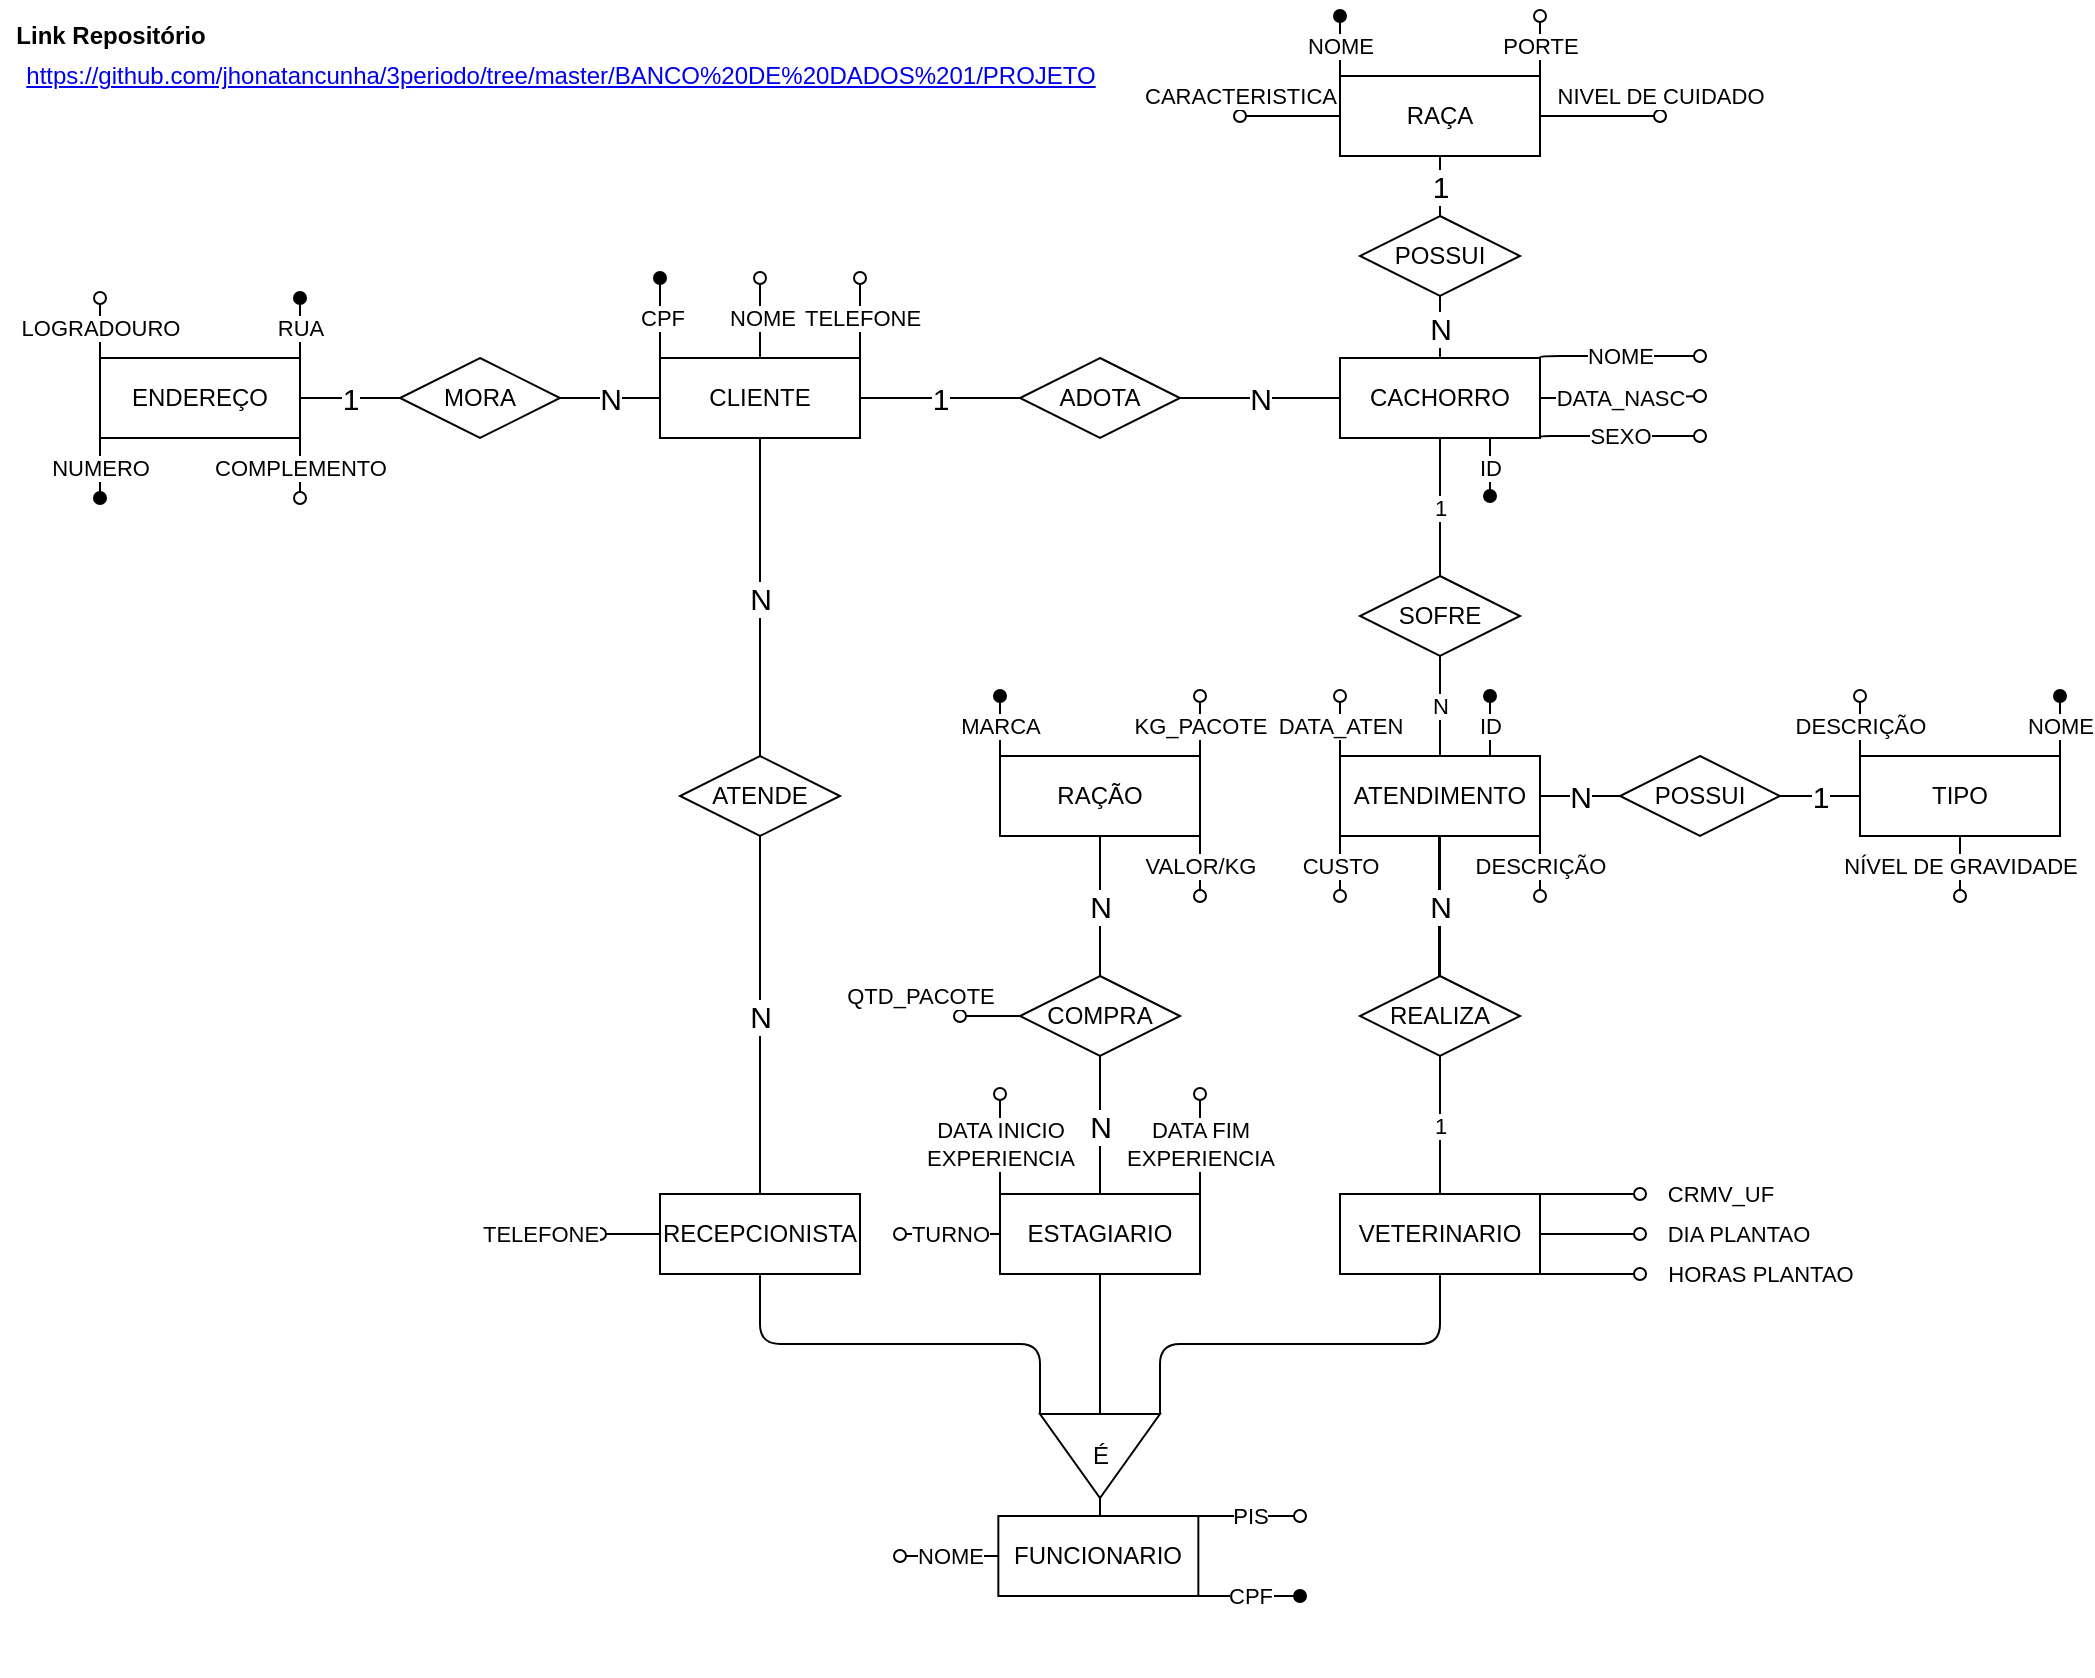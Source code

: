 <mxfile version="14.5.1" type="device"><diagram id="XedlNGm-TynJcrJwftUU" name="Página-1"><mxGraphModel dx="1350" dy="816" grid="1" gridSize="10" guides="1" tooltips="1" connect="1" arrows="1" fold="1" page="1" pageScale="1" pageWidth="1169" pageHeight="827" math="0" shadow="0"><root><mxCell id="0"/><mxCell id="1" parent="0"/><mxCell id="xJMYAYX4URUipwAEhedn-18" value="" style="edgeStyle=orthogonalEdgeStyle;orthogonalLoop=1;jettySize=auto;html=1;endArrow=none;endFill=0;" parent="1" source="xJMYAYX4URUipwAEhedn-1" target="xJMYAYX4URUipwAEhedn-14" edge="1"><mxGeometry relative="1" as="geometry"/></mxCell><mxCell id="FJ8FyLJCxzzB5OLbuEVN-20" value="NOME" style="edgeStyle=orthogonalEdgeStyle;orthogonalLoop=1;jettySize=auto;html=1;exitX=1;exitY=0;exitDx=0;exitDy=0;endArrow=oval;endFill=0;" parent="1" source="xJMYAYX4URUipwAEhedn-1" edge="1"><mxGeometry relative="1" as="geometry"><mxPoint x="870" y="180" as="targetPoint"/><Array as="points"><mxPoint x="810" y="180"/><mxPoint x="810" y="180"/></Array></mxGeometry></mxCell><mxCell id="FJ8FyLJCxzzB5OLbuEVN-23" value="DATA_NASC" style="edgeStyle=orthogonalEdgeStyle;orthogonalLoop=1;jettySize=auto;html=1;exitX=1;exitY=0.5;exitDx=0;exitDy=0;endArrow=oval;endFill=0;" parent="1" source="xJMYAYX4URUipwAEhedn-1" edge="1"><mxGeometry relative="1" as="geometry"><mxPoint x="870" y="200" as="targetPoint"/></mxGeometry></mxCell><mxCell id="FJ8FyLJCxzzB5OLbuEVN-24" value="SEXO" style="edgeStyle=orthogonalEdgeStyle;orthogonalLoop=1;jettySize=auto;html=1;exitX=1;exitY=1;exitDx=0;exitDy=0;endArrow=oval;endFill=0;" parent="1" source="xJMYAYX4URUipwAEhedn-1" edge="1"><mxGeometry relative="1" as="geometry"><mxPoint x="870" y="220" as="targetPoint"/><Array as="points"><mxPoint x="800" y="220"/><mxPoint x="800" y="220"/></Array></mxGeometry></mxCell><mxCell id="FJ8FyLJCxzzB5OLbuEVN-27" value="ID" style="edgeStyle=orthogonalEdgeStyle;orthogonalLoop=1;jettySize=auto;html=1;exitX=0.75;exitY=1;exitDx=0;exitDy=0;endArrow=oval;endFill=1;" parent="1" source="xJMYAYX4URUipwAEhedn-1" edge="1"><mxGeometry relative="1" as="geometry"><mxPoint x="765" y="250" as="targetPoint"/></mxGeometry></mxCell><mxCell id="xJMYAYX4URUipwAEhedn-1" value="CACHORRO" style="whiteSpace=wrap;html=1;align=center;" parent="1" vertex="1"><mxGeometry x="690" y="181" width="100" height="40" as="geometry"/></mxCell><mxCell id="FJ8FyLJCxzzB5OLbuEVN-21" value="NOME" style="edgeStyle=orthogonalEdgeStyle;orthogonalLoop=1;jettySize=auto;html=1;exitX=0;exitY=0;exitDx=0;exitDy=0;endArrow=oval;endFill=1;" parent="1" source="xJMYAYX4URUipwAEhedn-2" edge="1"><mxGeometry relative="1" as="geometry"><mxPoint x="690" y="10" as="targetPoint"/></mxGeometry></mxCell><mxCell id="FJ8FyLJCxzzB5OLbuEVN-22" value="PORTE" style="edgeStyle=orthogonalEdgeStyle;orthogonalLoop=1;jettySize=auto;html=1;exitX=1;exitY=0;exitDx=0;exitDy=0;endArrow=oval;endFill=0;" parent="1" source="xJMYAYX4URUipwAEhedn-2" edge="1"><mxGeometry relative="1" as="geometry"><mxPoint x="790" y="10" as="targetPoint"/></mxGeometry></mxCell><mxCell id="q4h8IBON4PKdlbSrn7El-2" value="NIVEL DE CUIDADO" style="edgeStyle=orthogonalEdgeStyle;orthogonalLoop=1;jettySize=auto;html=1;exitX=1;exitY=0.5;exitDx=0;exitDy=0;endArrow=oval;endFill=0;" parent="1" source="xJMYAYX4URUipwAEhedn-2" edge="1"><mxGeometry x="1" y="10" relative="1" as="geometry"><mxPoint x="850" y="60" as="targetPoint"/><mxPoint as="offset"/></mxGeometry></mxCell><mxCell id="q4h8IBON4PKdlbSrn7El-3" value="CARACTERISTICA" style="edgeStyle=orthogonalEdgeStyle;orthogonalLoop=1;jettySize=auto;html=1;exitX=0;exitY=0.5;exitDx=0;exitDy=0;endArrow=oval;endFill=0;" parent="1" source="xJMYAYX4URUipwAEhedn-2" edge="1"><mxGeometry x="1" y="-10" relative="1" as="geometry"><mxPoint x="640" y="60" as="targetPoint"/><mxPoint as="offset"/></mxGeometry></mxCell><mxCell id="xJMYAYX4URUipwAEhedn-2" value="RAÇA" style="whiteSpace=wrap;html=1;align=center;" parent="1" vertex="1"><mxGeometry x="690" y="40" width="100" height="40" as="geometry"/></mxCell><mxCell id="FJ8FyLJCxzzB5OLbuEVN-13" value="CRMV_UF" style="edgeStyle=orthogonalEdgeStyle;orthogonalLoop=1;jettySize=auto;html=1;exitX=1;exitY=0;exitDx=0;exitDy=0;endArrow=oval;endFill=0;" parent="1" source="xJMYAYX4URUipwAEhedn-5" edge="1"><mxGeometry x="1" y="40" relative="1" as="geometry"><mxPoint x="840" y="599" as="targetPoint"/><Array as="points"><mxPoint x="810" y="599"/><mxPoint x="810" y="599"/></Array><mxPoint x="40" y="40" as="offset"/></mxGeometry></mxCell><mxCell id="5Rn8ZBF-tjlBRXu6AQv--5" value="DIA PLANTAO" style="edgeStyle=orthogonalEdgeStyle;orthogonalLoop=1;jettySize=auto;html=1;exitX=1;exitY=0.5;exitDx=0;exitDy=0;endArrow=oval;endFill=0;" parent="1" source="xJMYAYX4URUipwAEhedn-5" edge="1"><mxGeometry x="1" y="50" relative="1" as="geometry"><mxPoint x="840" y="619" as="targetPoint"/><mxPoint x="50" y="50" as="offset"/></mxGeometry></mxCell><mxCell id="5Rn8ZBF-tjlBRXu6AQv--6" value="HORAS PLANTAO" style="edgeStyle=orthogonalEdgeStyle;orthogonalLoop=1;jettySize=auto;html=1;exitX=1;exitY=1;exitDx=0;exitDy=0;endArrow=oval;endFill=0;" parent="1" source="xJMYAYX4URUipwAEhedn-5" edge="1"><mxGeometry x="1" y="60" relative="1" as="geometry"><mxPoint x="840" y="639" as="targetPoint"/><Array as="points"><mxPoint x="810" y="639"/><mxPoint x="810" y="639"/></Array><mxPoint x="60" y="60" as="offset"/></mxGeometry></mxCell><mxCell id="xJMYAYX4URUipwAEhedn-5" value="VETERINARIO" style="whiteSpace=wrap;html=1;align=center;" parent="1" vertex="1"><mxGeometry x="690" y="599" width="100" height="40" as="geometry"/></mxCell><mxCell id="EOhZsqawTNz5AvJtSIfE-19" style="edgeStyle=orthogonalEdgeStyle;orthogonalLoop=1;jettySize=auto;html=1;exitX=0.5;exitY=1;exitDx=0;exitDy=0;entryX=1;entryY=1;entryDx=0;entryDy=0;entryPerimeter=0;endArrow=none;endFill=0;" parent="1" source="xJMYAYX4URUipwAEhedn-6" target="xJMYAYX4URUipwAEhedn-23" edge="1"><mxGeometry relative="1" as="geometry"/></mxCell><mxCell id="5Rn8ZBF-tjlBRXu6AQv--3" value="TELEFONE" style="edgeStyle=orthogonalEdgeStyle;orthogonalLoop=1;jettySize=auto;html=1;exitX=0;exitY=0.5;exitDx=0;exitDy=0;endArrow=oval;endFill=0;" parent="1" source="xJMYAYX4URUipwAEhedn-6" edge="1"><mxGeometry x="1" y="30" relative="1" as="geometry"><mxPoint x="320" y="619" as="targetPoint"/><mxPoint x="-30" y="-30" as="offset"/></mxGeometry></mxCell><mxCell id="xJMYAYX4URUipwAEhedn-6" value="RECEPCIONISTA" style="whiteSpace=wrap;html=1;align=center;" parent="1" vertex="1"><mxGeometry x="350" y="599" width="100" height="40" as="geometry"/></mxCell><mxCell id="FJ8FyLJCxzzB5OLbuEVN-25" value="DATA INICIO&lt;br&gt;EXPERIENCIA" style="edgeStyle=orthogonalEdgeStyle;orthogonalLoop=1;jettySize=auto;html=1;exitX=0;exitY=0;exitDx=0;exitDy=0;endArrow=oval;endFill=0;" parent="1" source="xJMYAYX4URUipwAEhedn-8" edge="1"><mxGeometry relative="1" as="geometry"><mxPoint x="520" y="549" as="targetPoint"/></mxGeometry></mxCell><mxCell id="FJ8FyLJCxzzB5OLbuEVN-26" value="DATA FIM&lt;br&gt;EXPERIENCIA" style="edgeStyle=orthogonalEdgeStyle;orthogonalLoop=1;jettySize=auto;html=1;exitX=1;exitY=0;exitDx=0;exitDy=0;endArrow=oval;endFill=0;" parent="1" source="xJMYAYX4URUipwAEhedn-8" edge="1"><mxGeometry relative="1" as="geometry"><mxPoint x="620" y="549" as="targetPoint"/></mxGeometry></mxCell><mxCell id="5Rn8ZBF-tjlBRXu6AQv--4" value="TURNO" style="edgeStyle=orthogonalEdgeStyle;orthogonalLoop=1;jettySize=auto;html=1;exitX=0;exitY=0.5;exitDx=0;exitDy=0;endArrow=oval;endFill=0;" parent="1" source="xJMYAYX4URUipwAEhedn-8" edge="1"><mxGeometry relative="1" as="geometry"><mxPoint x="470" y="619" as="targetPoint"/></mxGeometry></mxCell><mxCell id="xJMYAYX4URUipwAEhedn-8" value="ESTAGIARIO" style="whiteSpace=wrap;html=1;align=center;" parent="1" vertex="1"><mxGeometry x="520" y="599" width="100" height="40" as="geometry"/></mxCell><mxCell id="xJMYAYX4URUipwAEhedn-22" value="N" style="edgeStyle=orthogonalEdgeStyle;orthogonalLoop=1;jettySize=auto;html=1;endArrow=none;endFill=0;fontSize=15;" parent="1" source="xJMYAYX4URUipwAEhedn-9" target="xJMYAYX4URUipwAEhedn-19" edge="1"><mxGeometry relative="1" as="geometry"/></mxCell><mxCell id="xJMYAYX4URUipwAEhedn-21" value="1" style="edgeStyle=orthogonalEdgeStyle;orthogonalLoop=1;jettySize=auto;html=1;endArrow=none;endFill=0;fontSize=15;" parent="1" source="xJMYAYX4URUipwAEhedn-10" target="xJMYAYX4URUipwAEhedn-19" edge="1"><mxGeometry relative="1" as="geometry"/></mxCell><mxCell id="FJ8FyLJCxzzB5OLbuEVN-17" value="MARCA" style="edgeStyle=orthogonalEdgeStyle;orthogonalLoop=1;jettySize=auto;html=1;exitX=0;exitY=0;exitDx=0;exitDy=0;endArrow=oval;endFill=1;" parent="1" source="xJMYAYX4URUipwAEhedn-13" edge="1"><mxGeometry relative="1" as="geometry"><mxPoint x="520" y="350" as="targetPoint"/></mxGeometry></mxCell><mxCell id="FJ8FyLJCxzzB5OLbuEVN-18" value="KG_PACOTE" style="edgeStyle=orthogonalEdgeStyle;orthogonalLoop=1;jettySize=auto;html=1;exitX=1;exitY=0;exitDx=0;exitDy=0;endArrow=oval;endFill=0;" parent="1" source="xJMYAYX4URUipwAEhedn-13" edge="1"><mxGeometry relative="1" as="geometry"><mxPoint x="620" y="350" as="targetPoint"/></mxGeometry></mxCell><mxCell id="FJ8FyLJCxzzB5OLbuEVN-19" value="VALOR/KG" style="edgeStyle=orthogonalEdgeStyle;orthogonalLoop=1;jettySize=auto;html=1;exitX=1;exitY=1;exitDx=0;exitDy=0;endArrow=oval;endFill=0;" parent="1" source="xJMYAYX4URUipwAEhedn-13" edge="1"><mxGeometry relative="1" as="geometry"><mxPoint x="620" y="450" as="targetPoint"/></mxGeometry></mxCell><mxCell id="xJMYAYX4URUipwAEhedn-13" value="RAÇÃO" style="whiteSpace=wrap;html=1;align=center;" parent="1" vertex="1"><mxGeometry x="520" y="380" width="100" height="40" as="geometry"/></mxCell><mxCell id="xJMYAYX4URUipwAEhedn-15" value="1" style="edgeStyle=orthogonalEdgeStyle;orthogonalLoop=1;jettySize=auto;html=1;endArrow=none;endFill=0;fontSize=15;" parent="1" source="xJMYAYX4URUipwAEhedn-14" target="xJMYAYX4URUipwAEhedn-2" edge="1"><mxGeometry relative="1" as="geometry"/></mxCell><mxCell id="xJMYAYX4URUipwAEhedn-16" value="N" style="edgeStyle=orthogonalEdgeStyle;orthogonalLoop=1;jettySize=auto;html=1;endArrow=none;endFill=0;fontSize=15;" parent="1" source="xJMYAYX4URUipwAEhedn-14" target="xJMYAYX4URUipwAEhedn-1" edge="1"><mxGeometry relative="1" as="geometry"/></mxCell><mxCell id="xJMYAYX4URUipwAEhedn-14" value="POSSUI" style="shape=rhombus;perimeter=rhombusPerimeter;whiteSpace=wrap;html=1;align=center;" parent="1" vertex="1"><mxGeometry x="700" y="110" width="80" height="40" as="geometry"/></mxCell><mxCell id="xJMYAYX4URUipwAEhedn-19" value="MORA" style="shape=rhombus;perimeter=rhombusPerimeter;whiteSpace=wrap;html=1;align=center;" parent="1" vertex="1"><mxGeometry x="220" y="181" width="80" height="40" as="geometry"/></mxCell><mxCell id="xJMYAYX4URUipwAEhedn-24" value="" style="edgeStyle=orthogonalEdgeStyle;orthogonalLoop=1;jettySize=auto;html=1;endArrow=none;endFill=0;" parent="1" source="xJMYAYX4URUipwAEhedn-23" target="xJMYAYX4URUipwAEhedn-3" edge="1"><mxGeometry relative="1" as="geometry"/></mxCell><mxCell id="xJMYAYX4URUipwAEhedn-25" style="edgeStyle=orthogonalEdgeStyle;orthogonalLoop=1;jettySize=auto;html=1;exitX=0;exitY=1;exitDx=0;exitDy=0;exitPerimeter=0;entryX=0.5;entryY=1;entryDx=0;entryDy=0;endArrow=none;endFill=0;" parent="1" source="xJMYAYX4URUipwAEhedn-23" target="xJMYAYX4URUipwAEhedn-5" edge="1"><mxGeometry relative="1" as="geometry"/></mxCell><mxCell id="xJMYAYX4URUipwAEhedn-30" value="" style="group;" parent="1" vertex="1" connectable="0"><mxGeometry x="540" y="709" width="60" height="42" as="geometry"/></mxCell><mxCell id="xJMYAYX4URUipwAEhedn-23" value="" style="verticalLabelPosition=bottom;verticalAlign=top;html=1;shape=mxgraph.basic.acute_triangle;dx=0.5;rotation=-180;" parent="xJMYAYX4URUipwAEhedn-30" vertex="1"><mxGeometry width="60" height="42" as="geometry"/></mxCell><mxCell id="xJMYAYX4URUipwAEhedn-29" value="É" style="text;html=1;align=center;verticalAlign=middle;resizable=0;points=[];autosize=1;" parent="xJMYAYX4URUipwAEhedn-30" vertex="1"><mxGeometry x="20" y="11" width="20" height="20" as="geometry"/></mxCell><mxCell id="EOhZsqawTNz5AvJtSIfE-21" value="N" style="edgeStyle=orthogonalEdgeStyle;orthogonalLoop=1;jettySize=auto;html=1;endArrow=none;endFill=0;fontSize=15;" parent="1" source="xJMYAYX4URUipwAEhedn-38" target="xJMYAYX4URUipwAEhedn-8" edge="1"><mxGeometry relative="1" as="geometry"/></mxCell><mxCell id="EOhZsqawTNz5AvJtSIfE-22" value="N" style="edgeStyle=orthogonalEdgeStyle;orthogonalLoop=1;jettySize=auto;html=1;endArrow=none;endFill=0;fontSize=15;" parent="1" source="xJMYAYX4URUipwAEhedn-38" target="xJMYAYX4URUipwAEhedn-13" edge="1"><mxGeometry relative="1" as="geometry"/></mxCell><mxCell id="MfuvybgGYzheCywldoJ0-1" value="QTD_PACOTE" style="edgeStyle=orthogonalEdgeStyle;rounded=0;orthogonalLoop=1;jettySize=auto;html=1;exitX=0;exitY=0.5;exitDx=0;exitDy=0;endArrow=oval;endFill=0;" edge="1" parent="1" source="xJMYAYX4URUipwAEhedn-38"><mxGeometry x="1" y="-22" relative="1" as="geometry"><mxPoint x="500" y="510" as="targetPoint"/><mxPoint x="-20" y="12" as="offset"/></mxGeometry></mxCell><mxCell id="xJMYAYX4URUipwAEhedn-38" value="COMPRA" style="shape=rhombus;perimeter=rhombusPerimeter;whiteSpace=wrap;html=1;align=center;" parent="1" vertex="1"><mxGeometry x="530" y="490" width="80" height="40" as="geometry"/></mxCell><mxCell id="EOhZsqawTNz5AvJtSIfE-10" value="1" style="edgeStyle=orthogonalEdgeStyle;orthogonalLoop=1;jettySize=auto;html=1;endArrow=none;endFill=0;fontSize=15;" parent="1" source="EOhZsqawTNz5AvJtSIfE-8" target="xJMYAYX4URUipwAEhedn-9" edge="1"><mxGeometry relative="1" as="geometry"/></mxCell><mxCell id="QJ902iO74DPR57PnEqc3-2" value="N" style="edgeStyle=orthogonalEdgeStyle;rounded=0;orthogonalLoop=1;jettySize=auto;html=1;exitX=1;exitY=0.5;exitDx=0;exitDy=0;entryX=0;entryY=0.5;entryDx=0;entryDy=0;endArrow=none;endFill=0;fontSize=15;" parent="1" source="EOhZsqawTNz5AvJtSIfE-8" target="xJMYAYX4URUipwAEhedn-1" edge="1"><mxGeometry relative="1" as="geometry"/></mxCell><mxCell id="EOhZsqawTNz5AvJtSIfE-8" value="ADOTA" style="shape=rhombus;perimeter=rhombusPerimeter;whiteSpace=wrap;html=1;align=center;" parent="1" vertex="1"><mxGeometry x="530" y="181" width="80" height="40" as="geometry"/></mxCell><mxCell id="EOhZsqawTNz5AvJtSIfE-17" value="N" style="edgeStyle=orthogonalEdgeStyle;orthogonalLoop=1;jettySize=auto;html=1;endArrow=none;endFill=0;fontSize=15;" parent="1" source="EOhZsqawTNz5AvJtSIfE-16" target="xJMYAYX4URUipwAEhedn-9" edge="1"><mxGeometry relative="1" as="geometry"/></mxCell><mxCell id="FJ8FyLJCxzzB5OLbuEVN-14" value="N" style="edgeStyle=orthogonalEdgeStyle;orthogonalLoop=1;jettySize=auto;html=1;entryX=0.5;entryY=0;entryDx=0;entryDy=0;endArrow=none;endFill=0;fontSize=15;" parent="1" source="EOhZsqawTNz5AvJtSIfE-16" target="xJMYAYX4URUipwAEhedn-6" edge="1"><mxGeometry relative="1" as="geometry"/></mxCell><mxCell id="EOhZsqawTNz5AvJtSIfE-16" value="ATENDE" style="shape=rhombus;perimeter=rhombusPerimeter;whiteSpace=wrap;html=1;align=center;" parent="1" vertex="1"><mxGeometry x="360" y="380" width="80" height="40" as="geometry"/></mxCell><mxCell id="EOhZsqawTNz5AvJtSIfE-20" style="edgeStyle=orthogonalEdgeStyle;orthogonalLoop=1;jettySize=auto;html=1;exitX=0.5;exitY=1;exitDx=0;exitDy=0;exitPerimeter=0;entryX=0.5;entryY=1;entryDx=0;entryDy=0;endArrow=none;endFill=0;" parent="1" source="xJMYAYX4URUipwAEhedn-23" target="xJMYAYX4URUipwAEhedn-8" edge="1"><mxGeometry relative="1" as="geometry"/></mxCell><mxCell id="EOhZsqawTNz5AvJtSIfE-34" value="N" style="edgeStyle=orthogonalEdgeStyle;orthogonalLoop=1;jettySize=auto;html=1;exitX=0.5;exitY=0;exitDx=0;exitDy=0;entryX=0.5;entryY=1;entryDx=0;entryDy=0;endArrow=none;endFill=0;" parent="1" source="EOhZsqawTNz5AvJtSIfE-27" target="EOhZsqawTNz5AvJtSIfE-30" edge="1"><mxGeometry relative="1" as="geometry"/></mxCell><mxCell id="w13aomsYj2kEFcXb-ovq-7" value="DATA_ATEN" style="edgeStyle=orthogonalEdgeStyle;orthogonalLoop=1;jettySize=auto;html=1;exitX=0;exitY=0;exitDx=0;exitDy=0;endArrow=oval;endFill=0;" parent="1" source="EOhZsqawTNz5AvJtSIfE-27" edge="1"><mxGeometry relative="1" as="geometry"><mxPoint x="690" y="350" as="targetPoint"/></mxGeometry></mxCell><mxCell id="q4h8IBON4PKdlbSrn7El-5" value="CUSTO" style="edgeStyle=orthogonalEdgeStyle;orthogonalLoop=1;jettySize=auto;html=1;exitX=0;exitY=1;exitDx=0;exitDy=0;endArrow=oval;endFill=0;" parent="1" source="EOhZsqawTNz5AvJtSIfE-27" edge="1"><mxGeometry relative="1" as="geometry"><mxPoint x="690" y="450" as="targetPoint"/></mxGeometry></mxCell><mxCell id="5Rn8ZBF-tjlBRXu6AQv--8" value="N" style="edgeStyle=orthogonalEdgeStyle;orthogonalLoop=1;jettySize=auto;html=1;endArrow=none;endFill=0;fontSize=15;" parent="1" source="EOhZsqawTNz5AvJtSIfE-27" target="5Rn8ZBF-tjlBRXu6AQv--7" edge="1"><mxGeometry relative="1" as="geometry"/></mxCell><mxCell id="5Rn8ZBF-tjlBRXu6AQv--18" value="DESCRIÇÃO" style="edgeStyle=orthogonalEdgeStyle;orthogonalLoop=1;jettySize=auto;html=1;exitX=1;exitY=1;exitDx=0;exitDy=0;endArrow=oval;endFill=0;" parent="1" source="EOhZsqawTNz5AvJtSIfE-27" edge="1"><mxGeometry relative="1" as="geometry"><mxPoint x="790" y="450" as="targetPoint"/></mxGeometry></mxCell><mxCell id="07YF330eBQCuUzr6lQkR-1" value="ID" style="edgeStyle=orthogonalEdgeStyle;rounded=0;orthogonalLoop=1;jettySize=auto;html=1;exitX=0.75;exitY=0;exitDx=0;exitDy=0;endArrow=oval;endFill=1;" parent="1" source="EOhZsqawTNz5AvJtSIfE-27" edge="1"><mxGeometry relative="1" as="geometry"><mxPoint x="765" y="350" as="targetPoint"/></mxGeometry></mxCell><mxCell id="EOhZsqawTNz5AvJtSIfE-27" value="ATENDIMENTO" style="whiteSpace=wrap;html=1;align=center;" parent="1" vertex="1"><mxGeometry x="690" y="380" width="100" height="40" as="geometry"/></mxCell><mxCell id="EOhZsqawTNz5AvJtSIfE-35" value="1" style="edgeStyle=orthogonalEdgeStyle;orthogonalLoop=1;jettySize=auto;html=1;exitX=0.5;exitY=0;exitDx=0;exitDy=0;entryX=0.5;entryY=1;entryDx=0;entryDy=0;endArrow=none;endFill=0;" parent="1" source="EOhZsqawTNz5AvJtSIfE-30" target="xJMYAYX4URUipwAEhedn-1" edge="1"><mxGeometry relative="1" as="geometry"/></mxCell><mxCell id="EOhZsqawTNz5AvJtSIfE-30" value="SOFRE" style="shape=rhombus;perimeter=rhombusPerimeter;whiteSpace=wrap;html=1;align=center;" parent="1" vertex="1"><mxGeometry x="700" y="290" width="80" height="40" as="geometry"/></mxCell><mxCell id="EOhZsqawTNz5AvJtSIfE-32" value="N" style="edgeStyle=orthogonalEdgeStyle;orthogonalLoop=1;jettySize=auto;html=1;exitX=0.5;exitY=0;exitDx=0;exitDy=0;entryX=0.5;entryY=1;entryDx=0;entryDy=0;endArrow=none;endFill=0;" parent="1" source="EOhZsqawTNz5AvJtSIfE-31" target="EOhZsqawTNz5AvJtSIfE-27" edge="1"><mxGeometry relative="1" as="geometry"/></mxCell><mxCell id="EOhZsqawTNz5AvJtSIfE-33" value="1" style="edgeStyle=orthogonalEdgeStyle;orthogonalLoop=1;jettySize=auto;html=1;exitX=0.5;exitY=1;exitDx=0;exitDy=0;endArrow=none;endFill=0;" parent="1" source="EOhZsqawTNz5AvJtSIfE-31" target="xJMYAYX4URUipwAEhedn-5" edge="1"><mxGeometry relative="1" as="geometry"/></mxCell><mxCell id="EOhZsqawTNz5AvJtSIfE-31" value="REALIZA" style="shape=rhombus;perimeter=rhombusPerimeter;whiteSpace=wrap;html=1;align=center;" parent="1" vertex="1"><mxGeometry x="700" y="490" width="80" height="40" as="geometry"/></mxCell><mxCell id="FJ8FyLJCxzzB5OLbuEVN-6" value="" style="group;" parent="1" vertex="1" connectable="0"><mxGeometry x="70" y="151" width="100" height="100" as="geometry"/></mxCell><mxCell id="FJ8FyLJCxzzB5OLbuEVN-1" value="LOGRADOURO" style="edgeStyle=orthogonalEdgeStyle;orthogonalLoop=1;jettySize=auto;html=1;exitX=0;exitY=0;exitDx=0;exitDy=0;endArrow=oval;endFill=0;" parent="FJ8FyLJCxzzB5OLbuEVN-6" source="xJMYAYX4URUipwAEhedn-10" edge="1"><mxGeometry relative="1" as="geometry"><mxPoint as="targetPoint"/></mxGeometry></mxCell><mxCell id="FJ8FyLJCxzzB5OLbuEVN-2" value="RUA" style="edgeStyle=orthogonalEdgeStyle;orthogonalLoop=1;jettySize=auto;html=1;exitX=1;exitY=0;exitDx=0;exitDy=0;endArrow=oval;endFill=1;" parent="FJ8FyLJCxzzB5OLbuEVN-6" source="xJMYAYX4URUipwAEhedn-10" edge="1"><mxGeometry relative="1" as="geometry"><mxPoint x="100" as="targetPoint"/></mxGeometry></mxCell><mxCell id="FJ8FyLJCxzzB5OLbuEVN-3" value="NUMERO" style="edgeStyle=orthogonalEdgeStyle;orthogonalLoop=1;jettySize=auto;html=1;exitX=0;exitY=1;exitDx=0;exitDy=0;endArrow=oval;endFill=1;" parent="FJ8FyLJCxzzB5OLbuEVN-6" source="xJMYAYX4URUipwAEhedn-10" edge="1"><mxGeometry relative="1" as="geometry"><mxPoint y="100" as="targetPoint"/></mxGeometry></mxCell><mxCell id="FJ8FyLJCxzzB5OLbuEVN-4" value="COMPLEMENTO" style="edgeStyle=orthogonalEdgeStyle;orthogonalLoop=1;jettySize=auto;html=1;exitX=1;exitY=1;exitDx=0;exitDy=0;endArrow=oval;endFill=0;" parent="FJ8FyLJCxzzB5OLbuEVN-6" source="xJMYAYX4URUipwAEhedn-10" edge="1"><mxGeometry relative="1" as="geometry"><mxPoint x="100" y="100" as="targetPoint"/></mxGeometry></mxCell><mxCell id="xJMYAYX4URUipwAEhedn-10" value="ENDEREÇO" style="whiteSpace=wrap;html=1;align=center;" parent="FJ8FyLJCxzzB5OLbuEVN-6" vertex="1"><mxGeometry y="30" width="100" height="40" as="geometry"/></mxCell><mxCell id="FJ8FyLJCxzzB5OLbuEVN-15" value="" style="group;" parent="1" vertex="1" connectable="0"><mxGeometry x="350" y="141" width="100" height="80" as="geometry"/></mxCell><mxCell id="FJ8FyLJCxzzB5OLbuEVN-7" value="CPF" style="edgeStyle=orthogonalEdgeStyle;orthogonalLoop=1;jettySize=auto;html=1;exitX=0;exitY=0;exitDx=0;exitDy=0;endArrow=oval;endFill=1;" parent="FJ8FyLJCxzzB5OLbuEVN-15" source="xJMYAYX4URUipwAEhedn-9" edge="1"><mxGeometry relative="1" as="geometry"><mxPoint as="targetPoint"/></mxGeometry></mxCell><mxCell id="FJ8FyLJCxzzB5OLbuEVN-8" value="NOME" style="edgeStyle=orthogonalEdgeStyle;orthogonalLoop=1;jettySize=auto;html=1;exitX=0.5;exitY=0;exitDx=0;exitDy=0;endArrow=oval;endFill=0;" parent="FJ8FyLJCxzzB5OLbuEVN-15" source="xJMYAYX4URUipwAEhedn-9" edge="1"><mxGeometry relative="1" as="geometry"><mxPoint x="50" as="targetPoint"/></mxGeometry></mxCell><mxCell id="FJ8FyLJCxzzB5OLbuEVN-9" value="TELEFONE" style="edgeStyle=orthogonalEdgeStyle;orthogonalLoop=1;jettySize=auto;html=1;exitX=1;exitY=0;exitDx=0;exitDy=0;endArrow=oval;endFill=0;" parent="FJ8FyLJCxzzB5OLbuEVN-15" source="xJMYAYX4URUipwAEhedn-9" edge="1"><mxGeometry relative="1" as="geometry"><mxPoint x="100" as="targetPoint"/></mxGeometry></mxCell><mxCell id="xJMYAYX4URUipwAEhedn-9" value="CLIENTE" style="whiteSpace=wrap;html=1;align=center;" parent="FJ8FyLJCxzzB5OLbuEVN-15" vertex="1"><mxGeometry y="40" width="100" height="40" as="geometry"/></mxCell><mxCell id="w13aomsYj2kEFcXb-ovq-1" value="" style="group;container=1;" parent="1" vertex="1" connectable="0"><mxGeometry x="519.17" y="760" width="131" height="80" as="geometry"/></mxCell><mxCell id="QJ902iO74DPR57PnEqc3-6" value="" style="group" parent="w13aomsYj2kEFcXb-ovq-1" vertex="1" connectable="0"><mxGeometry x="-49.17" width="180.17" height="40" as="geometry"/></mxCell><mxCell id="FJ8FyLJCxzzB5OLbuEVN-10" value="NOME" style="edgeStyle=orthogonalEdgeStyle;orthogonalLoop=1;jettySize=auto;html=1;exitX=0;exitY=0.5;exitDx=0;exitDy=0;endArrow=oval;endFill=0;" parent="QJ902iO74DPR57PnEqc3-6" source="xJMYAYX4URUipwAEhedn-3" edge="1"><mxGeometry relative="1" as="geometry"><mxPoint y="20" as="targetPoint"/></mxGeometry></mxCell><mxCell id="FJ8FyLJCxzzB5OLbuEVN-11" value="CPF" style="edgeStyle=orthogonalEdgeStyle;orthogonalLoop=1;jettySize=auto;html=1;exitX=1;exitY=1;exitDx=0;exitDy=0;endArrow=oval;endFill=1;" parent="QJ902iO74DPR57PnEqc3-6" source="xJMYAYX4URUipwAEhedn-3" edge="1"><mxGeometry relative="1" as="geometry"><mxPoint x="200" y="40" as="targetPoint"/><Array as="points"><mxPoint x="160.17" y="40"/><mxPoint x="160.17" y="40"/></Array></mxGeometry></mxCell><mxCell id="FJ8FyLJCxzzB5OLbuEVN-12" value="PIS" style="edgeStyle=orthogonalEdgeStyle;orthogonalLoop=1;jettySize=auto;html=1;exitX=1;exitY=0;exitDx=0;exitDy=0;endArrow=oval;endFill=0;" parent="QJ902iO74DPR57PnEqc3-6" source="xJMYAYX4URUipwAEhedn-3" edge="1"><mxGeometry relative="1" as="geometry"><mxPoint x="200" as="targetPoint"/><Array as="points"><mxPoint x="180.17"/><mxPoint x="180.17"/></Array></mxGeometry></mxCell><mxCell id="xJMYAYX4URUipwAEhedn-3" value="FUNCIONARIO" style="whiteSpace=wrap;html=1;align=center;" parent="QJ902iO74DPR57PnEqc3-6" vertex="1"><mxGeometry x="49.17" width="100" height="40" as="geometry"/></mxCell><mxCell id="5Rn8ZBF-tjlBRXu6AQv--7" value="POSSUI" style="shape=rhombus;perimeter=rhombusPerimeter;whiteSpace=wrap;html=1;align=center;" parent="1" vertex="1"><mxGeometry x="830" y="380" width="80" height="40" as="geometry"/></mxCell><mxCell id="5Rn8ZBF-tjlBRXu6AQv--10" value="1" style="edgeStyle=orthogonalEdgeStyle;orthogonalLoop=1;jettySize=auto;html=1;endArrow=none;endFill=0;fontSize=15;" parent="1" source="5Rn8ZBF-tjlBRXu6AQv--9" target="5Rn8ZBF-tjlBRXu6AQv--7" edge="1"><mxGeometry relative="1" as="geometry"/></mxCell><mxCell id="5Rn8ZBF-tjlBRXu6AQv--12" value="NOME" style="edgeStyle=orthogonalEdgeStyle;orthogonalLoop=1;jettySize=auto;html=1;exitX=1;exitY=0;exitDx=0;exitDy=0;endArrow=oval;endFill=1;" parent="1" source="5Rn8ZBF-tjlBRXu6AQv--9" edge="1"><mxGeometry relative="1" as="geometry"><mxPoint x="1050" y="350" as="targetPoint"/></mxGeometry></mxCell><mxCell id="5Rn8ZBF-tjlBRXu6AQv--14" value="DESCRIÇÃO" style="edgeStyle=orthogonalEdgeStyle;orthogonalLoop=1;jettySize=auto;html=1;exitX=0;exitY=0;exitDx=0;exitDy=0;endArrow=oval;endFill=0;" parent="1" source="5Rn8ZBF-tjlBRXu6AQv--9" edge="1"><mxGeometry relative="1" as="geometry"><mxPoint x="950" y="350" as="targetPoint"/></mxGeometry></mxCell><mxCell id="5Rn8ZBF-tjlBRXu6AQv--17" value="NÍVEL DE GRAVIDADE" style="edgeStyle=orthogonalEdgeStyle;orthogonalLoop=1;jettySize=auto;html=1;exitX=0.5;exitY=1;exitDx=0;exitDy=0;endArrow=oval;endFill=0;" parent="1" source="5Rn8ZBF-tjlBRXu6AQv--9" edge="1"><mxGeometry relative="1" as="geometry"><mxPoint x="1000" y="450" as="targetPoint"/></mxGeometry></mxCell><mxCell id="5Rn8ZBF-tjlBRXu6AQv--9" value="TIPO" style="whiteSpace=wrap;html=1;align=center;" parent="1" vertex="1"><mxGeometry x="950" y="380" width="100" height="40" as="geometry"/></mxCell><mxCell id="QJ902iO74DPR57PnEqc3-4" value="N" style="edgeStyle=orthogonalEdgeStyle;orthogonalLoop=1;jettySize=auto;html=1;exitX=0.5;exitY=0;exitDx=0;exitDy=0;entryX=0.5;entryY=1;entryDx=0;entryDy=0;endArrow=none;endFill=0;fontSize=15;" parent="1" edge="1"><mxGeometry relative="1" as="geometry"><mxPoint x="739.5" y="490" as="sourcePoint"/><mxPoint x="739.5" y="420" as="targetPoint"/></mxGeometry></mxCell><mxCell id="lrDZXVuVA6Bugg2bbWbi-1" value="Link Repositório" style="text;html=1;align=center;verticalAlign=middle;resizable=0;points=[];autosize=1;fontStyle=1" parent="1" vertex="1"><mxGeometry x="20" y="10" width="110" height="20" as="geometry"/></mxCell><mxCell id="lrDZXVuVA6Bugg2bbWbi-3" value="&lt;a href=&quot;https://github.com/jhonatancunha/3periodo/tree/master/BANCO%20DE%20DADOS%201/PROJETO&quot;&gt;https://github.com/jhonatancunha/3periodo/tree/master/BANCO%20DE%20DADOS%201/PROJETO&lt;/a&gt;" style="text;html=1;align=center;verticalAlign=middle;resizable=0;points=[];autosize=1;" parent="1" vertex="1"><mxGeometry x="20" y="30" width="560" height="20" as="geometry"/></mxCell></root></mxGraphModel></diagram></mxfile>